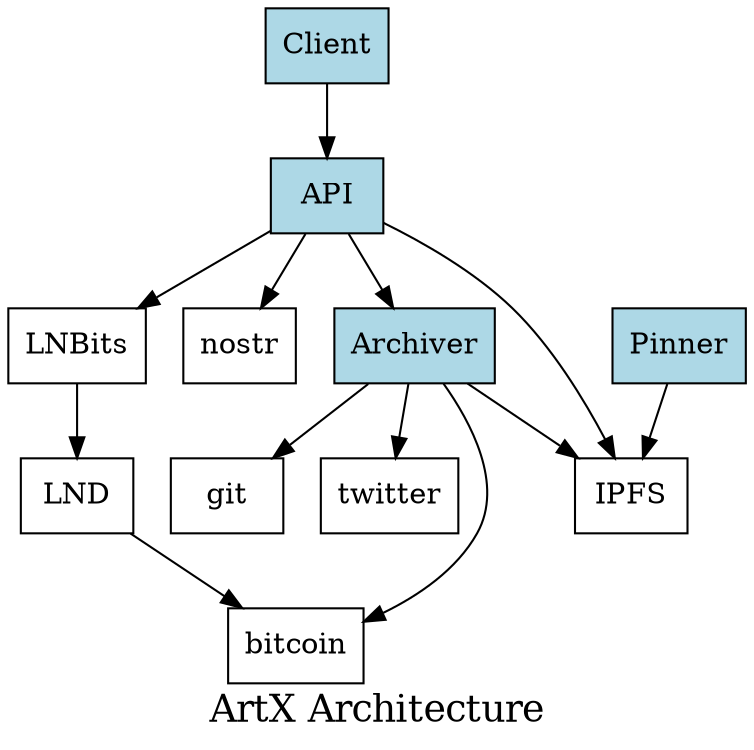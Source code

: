 digraph G {
  label="ArtX Architecture";
  fontsize=18;

  node [shape=box];
  Client [style=filled, fillcolor=lightblue];
  API [style=filled, fillcolor=lightblue];
  Archiver [style=filled, fillcolor=lightblue];
  Pinner [style=filled, fillcolor=lightblue];
  Client -> API;
  API -> Archiver;
  API -> LNBits;
  API -> nostr;
  LNBits -> LND;
  LND -> bitcoin;
  API -> IPFS;
  Archiver -> git;
  Archiver -> IPFS;
  Archiver -> bitcoin;
  Archiver -> twitter;
  Pinner -> IPFS;
}
